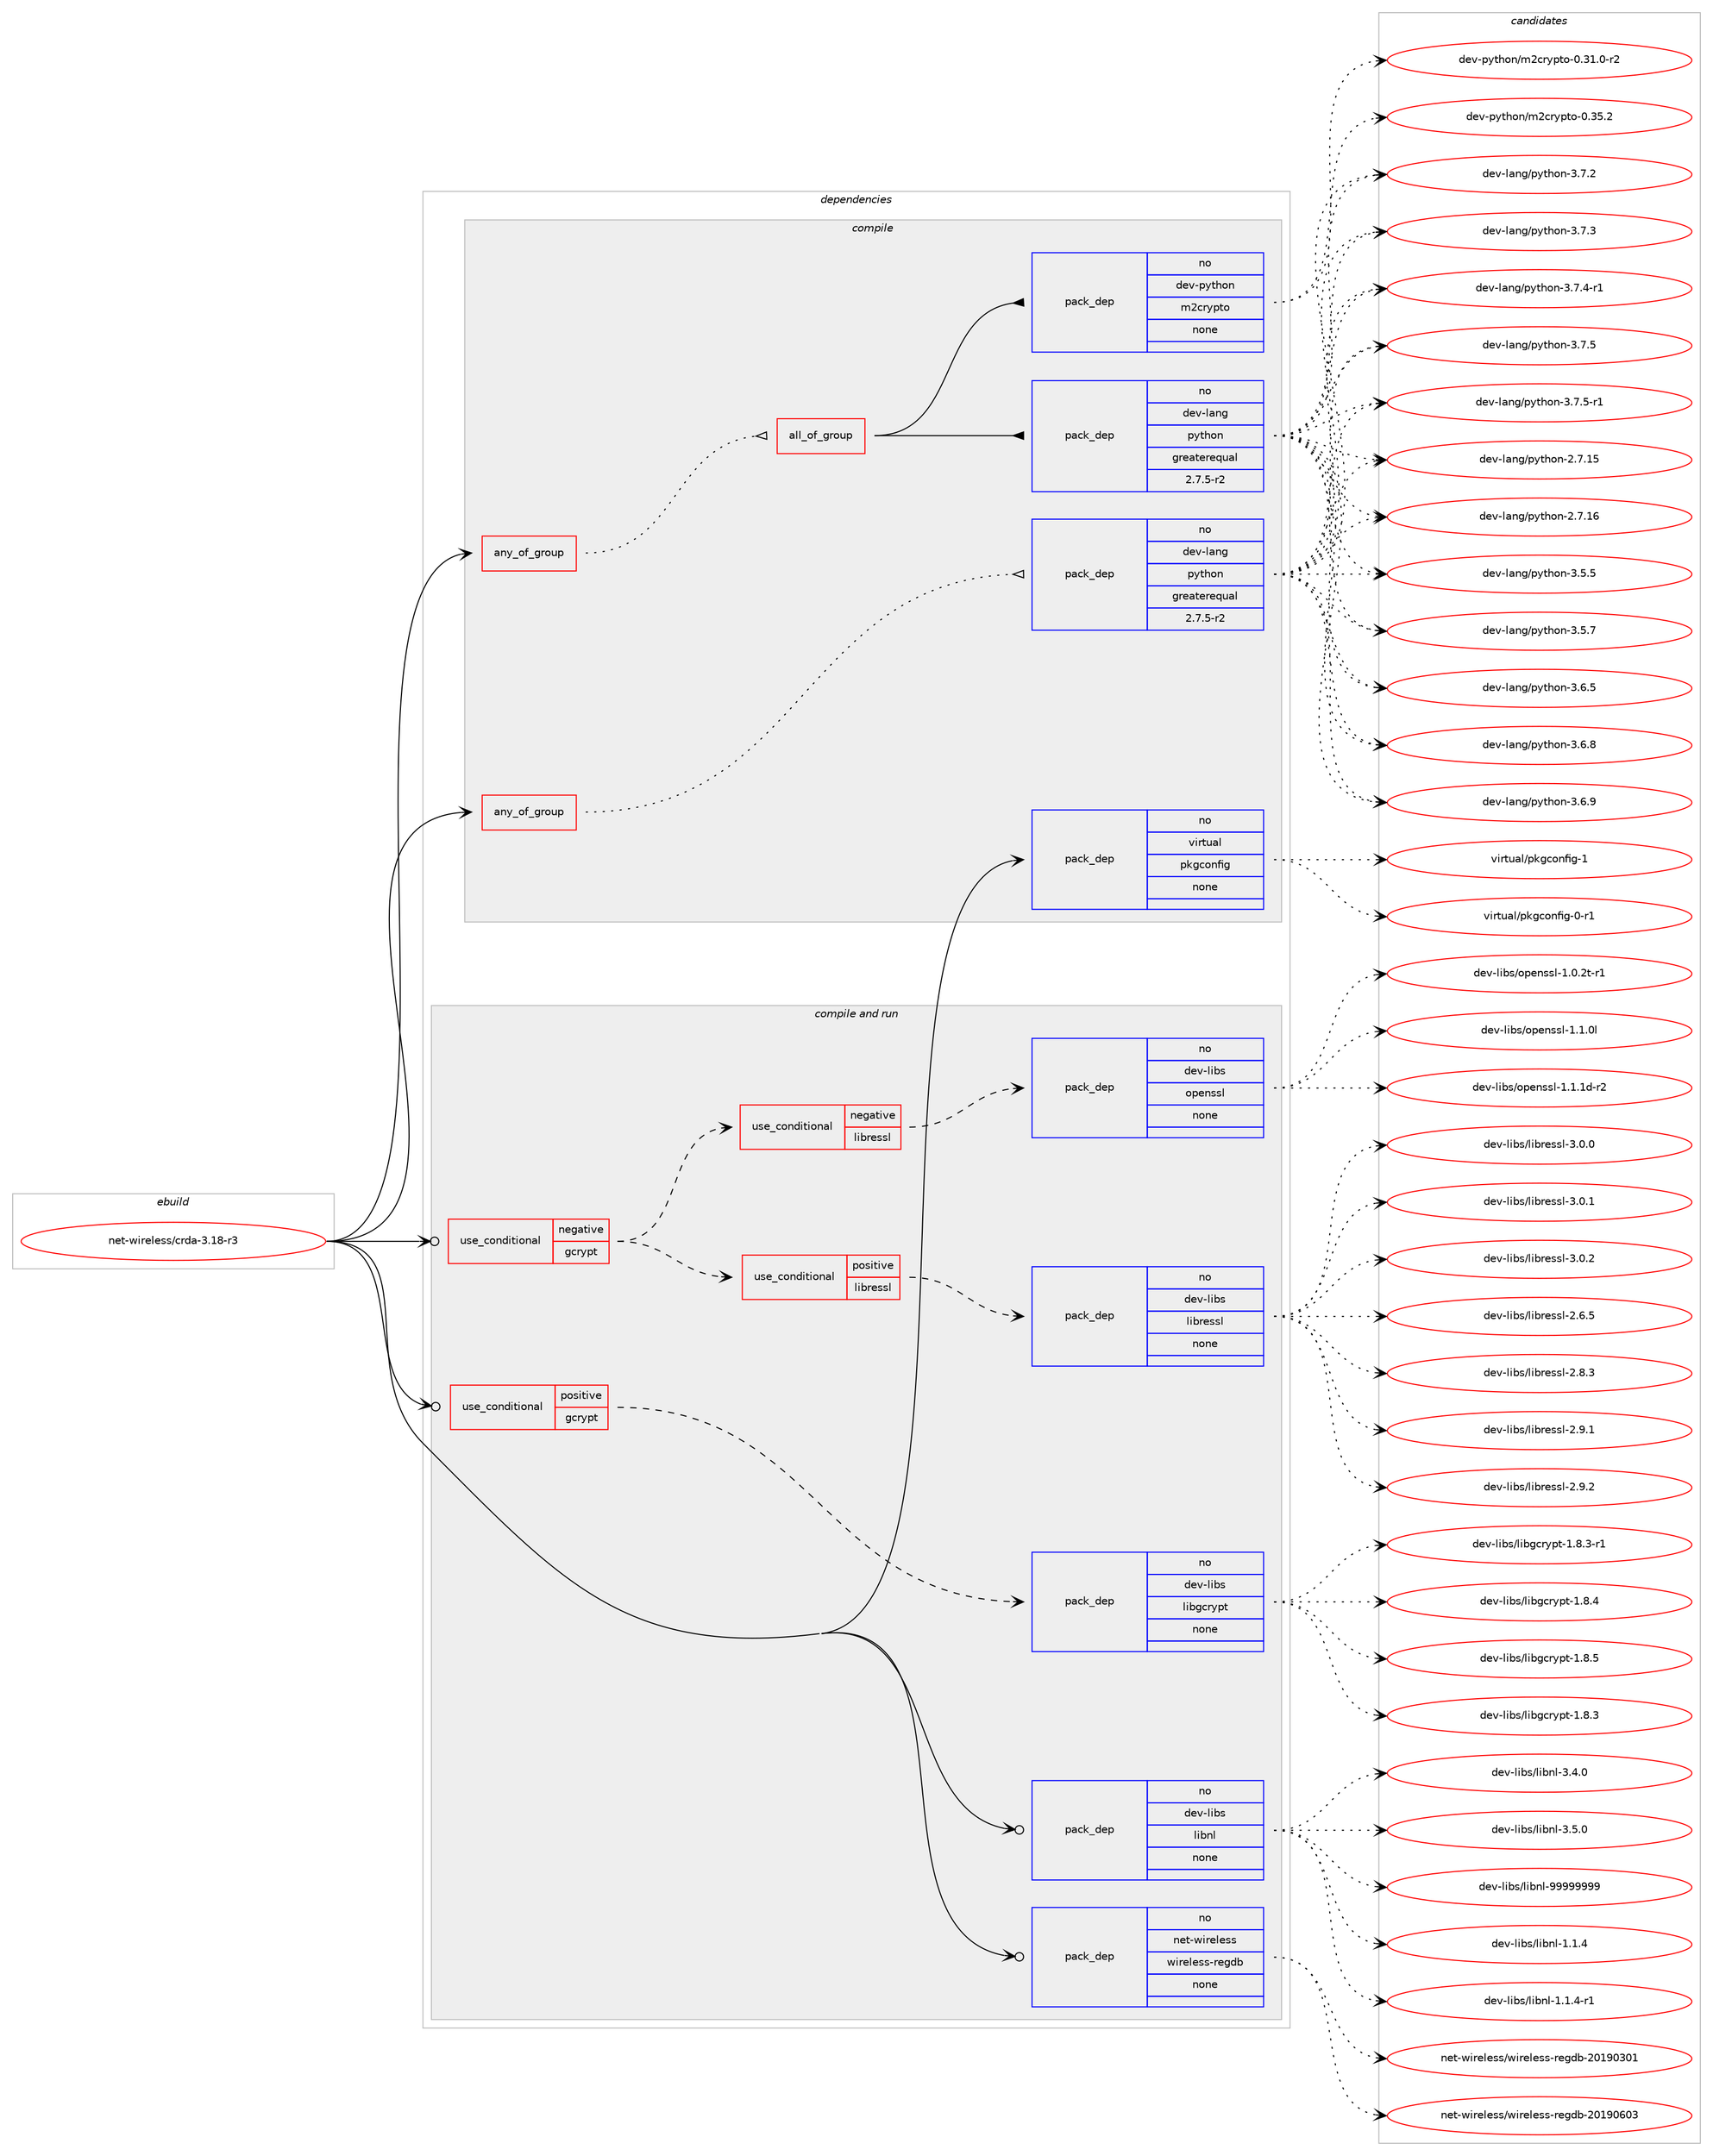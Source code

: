 digraph prolog {

# *************
# Graph options
# *************

newrank=true;
concentrate=true;
compound=true;
graph [rankdir=LR,fontname=Helvetica,fontsize=10,ranksep=1.5];#, ranksep=2.5, nodesep=0.2];
edge  [arrowhead=vee];
node  [fontname=Helvetica,fontsize=10];

# **********
# The ebuild
# **********

subgraph cluster_leftcol {
color=gray;
rank=same;
label=<<i>ebuild</i>>;
id [label="net-wireless/crda-3.18-r3", color=red, width=4, href="../net-wireless/crda-3.18-r3.svg"];
}

# ****************
# The dependencies
# ****************

subgraph cluster_midcol {
color=gray;
label=<<i>dependencies</i>>;
subgraph cluster_compile {
fillcolor="#eeeeee";
style=filled;
label=<<i>compile</i>>;
subgraph any14405 {
dependency843996 [label=<<TABLE BORDER="0" CELLBORDER="1" CELLSPACING="0" CELLPADDING="4"><TR><TD CELLPADDING="10">any_of_group</TD></TR></TABLE>>, shape=none, color=red];subgraph all505 {
dependency843997 [label=<<TABLE BORDER="0" CELLBORDER="1" CELLSPACING="0" CELLPADDING="4"><TR><TD CELLPADDING="10">all_of_group</TD></TR></TABLE>>, shape=none, color=red];subgraph pack623225 {
dependency843998 [label=<<TABLE BORDER="0" CELLBORDER="1" CELLSPACING="0" CELLPADDING="4" WIDTH="220"><TR><TD ROWSPAN="6" CELLPADDING="30">pack_dep</TD></TR><TR><TD WIDTH="110">no</TD></TR><TR><TD>dev-lang</TD></TR><TR><TD>python</TD></TR><TR><TD>greaterequal</TD></TR><TR><TD>2.7.5-r2</TD></TR></TABLE>>, shape=none, color=blue];
}
dependency843997:e -> dependency843998:w [weight=20,style="solid",arrowhead="inv"];
subgraph pack623226 {
dependency843999 [label=<<TABLE BORDER="0" CELLBORDER="1" CELLSPACING="0" CELLPADDING="4" WIDTH="220"><TR><TD ROWSPAN="6" CELLPADDING="30">pack_dep</TD></TR><TR><TD WIDTH="110">no</TD></TR><TR><TD>dev-python</TD></TR><TR><TD>m2crypto</TD></TR><TR><TD>none</TD></TR><TR><TD></TD></TR></TABLE>>, shape=none, color=blue];
}
dependency843997:e -> dependency843999:w [weight=20,style="solid",arrowhead="inv"];
}
dependency843996:e -> dependency843997:w [weight=20,style="dotted",arrowhead="oinv"];
}
id:e -> dependency843996:w [weight=20,style="solid",arrowhead="vee"];
subgraph any14406 {
dependency844000 [label=<<TABLE BORDER="0" CELLBORDER="1" CELLSPACING="0" CELLPADDING="4"><TR><TD CELLPADDING="10">any_of_group</TD></TR></TABLE>>, shape=none, color=red];subgraph pack623227 {
dependency844001 [label=<<TABLE BORDER="0" CELLBORDER="1" CELLSPACING="0" CELLPADDING="4" WIDTH="220"><TR><TD ROWSPAN="6" CELLPADDING="30">pack_dep</TD></TR><TR><TD WIDTH="110">no</TD></TR><TR><TD>dev-lang</TD></TR><TR><TD>python</TD></TR><TR><TD>greaterequal</TD></TR><TR><TD>2.7.5-r2</TD></TR></TABLE>>, shape=none, color=blue];
}
dependency844000:e -> dependency844001:w [weight=20,style="dotted",arrowhead="oinv"];
}
id:e -> dependency844000:w [weight=20,style="solid",arrowhead="vee"];
subgraph pack623228 {
dependency844002 [label=<<TABLE BORDER="0" CELLBORDER="1" CELLSPACING="0" CELLPADDING="4" WIDTH="220"><TR><TD ROWSPAN="6" CELLPADDING="30">pack_dep</TD></TR><TR><TD WIDTH="110">no</TD></TR><TR><TD>virtual</TD></TR><TR><TD>pkgconfig</TD></TR><TR><TD>none</TD></TR><TR><TD></TD></TR></TABLE>>, shape=none, color=blue];
}
id:e -> dependency844002:w [weight=20,style="solid",arrowhead="vee"];
}
subgraph cluster_compileandrun {
fillcolor="#eeeeee";
style=filled;
label=<<i>compile and run</i>>;
subgraph cond205864 {
dependency844003 [label=<<TABLE BORDER="0" CELLBORDER="1" CELLSPACING="0" CELLPADDING="4"><TR><TD ROWSPAN="3" CELLPADDING="10">use_conditional</TD></TR><TR><TD>negative</TD></TR><TR><TD>gcrypt</TD></TR></TABLE>>, shape=none, color=red];
subgraph cond205865 {
dependency844004 [label=<<TABLE BORDER="0" CELLBORDER="1" CELLSPACING="0" CELLPADDING="4"><TR><TD ROWSPAN="3" CELLPADDING="10">use_conditional</TD></TR><TR><TD>negative</TD></TR><TR><TD>libressl</TD></TR></TABLE>>, shape=none, color=red];
subgraph pack623229 {
dependency844005 [label=<<TABLE BORDER="0" CELLBORDER="1" CELLSPACING="0" CELLPADDING="4" WIDTH="220"><TR><TD ROWSPAN="6" CELLPADDING="30">pack_dep</TD></TR><TR><TD WIDTH="110">no</TD></TR><TR><TD>dev-libs</TD></TR><TR><TD>openssl</TD></TR><TR><TD>none</TD></TR><TR><TD></TD></TR></TABLE>>, shape=none, color=blue];
}
dependency844004:e -> dependency844005:w [weight=20,style="dashed",arrowhead="vee"];
}
dependency844003:e -> dependency844004:w [weight=20,style="dashed",arrowhead="vee"];
subgraph cond205866 {
dependency844006 [label=<<TABLE BORDER="0" CELLBORDER="1" CELLSPACING="0" CELLPADDING="4"><TR><TD ROWSPAN="3" CELLPADDING="10">use_conditional</TD></TR><TR><TD>positive</TD></TR><TR><TD>libressl</TD></TR></TABLE>>, shape=none, color=red];
subgraph pack623230 {
dependency844007 [label=<<TABLE BORDER="0" CELLBORDER="1" CELLSPACING="0" CELLPADDING="4" WIDTH="220"><TR><TD ROWSPAN="6" CELLPADDING="30">pack_dep</TD></TR><TR><TD WIDTH="110">no</TD></TR><TR><TD>dev-libs</TD></TR><TR><TD>libressl</TD></TR><TR><TD>none</TD></TR><TR><TD></TD></TR></TABLE>>, shape=none, color=blue];
}
dependency844006:e -> dependency844007:w [weight=20,style="dashed",arrowhead="vee"];
}
dependency844003:e -> dependency844006:w [weight=20,style="dashed",arrowhead="vee"];
}
id:e -> dependency844003:w [weight=20,style="solid",arrowhead="odotvee"];
subgraph cond205867 {
dependency844008 [label=<<TABLE BORDER="0" CELLBORDER="1" CELLSPACING="0" CELLPADDING="4"><TR><TD ROWSPAN="3" CELLPADDING="10">use_conditional</TD></TR><TR><TD>positive</TD></TR><TR><TD>gcrypt</TD></TR></TABLE>>, shape=none, color=red];
subgraph pack623231 {
dependency844009 [label=<<TABLE BORDER="0" CELLBORDER="1" CELLSPACING="0" CELLPADDING="4" WIDTH="220"><TR><TD ROWSPAN="6" CELLPADDING="30">pack_dep</TD></TR><TR><TD WIDTH="110">no</TD></TR><TR><TD>dev-libs</TD></TR><TR><TD>libgcrypt</TD></TR><TR><TD>none</TD></TR><TR><TD></TD></TR></TABLE>>, shape=none, color=blue];
}
dependency844008:e -> dependency844009:w [weight=20,style="dashed",arrowhead="vee"];
}
id:e -> dependency844008:w [weight=20,style="solid",arrowhead="odotvee"];
subgraph pack623232 {
dependency844010 [label=<<TABLE BORDER="0" CELLBORDER="1" CELLSPACING="0" CELLPADDING="4" WIDTH="220"><TR><TD ROWSPAN="6" CELLPADDING="30">pack_dep</TD></TR><TR><TD WIDTH="110">no</TD></TR><TR><TD>dev-libs</TD></TR><TR><TD>libnl</TD></TR><TR><TD>none</TD></TR><TR><TD></TD></TR></TABLE>>, shape=none, color=blue];
}
id:e -> dependency844010:w [weight=20,style="solid",arrowhead="odotvee"];
subgraph pack623233 {
dependency844011 [label=<<TABLE BORDER="0" CELLBORDER="1" CELLSPACING="0" CELLPADDING="4" WIDTH="220"><TR><TD ROWSPAN="6" CELLPADDING="30">pack_dep</TD></TR><TR><TD WIDTH="110">no</TD></TR><TR><TD>net-wireless</TD></TR><TR><TD>wireless-regdb</TD></TR><TR><TD>none</TD></TR><TR><TD></TD></TR></TABLE>>, shape=none, color=blue];
}
id:e -> dependency844011:w [weight=20,style="solid",arrowhead="odotvee"];
}
subgraph cluster_run {
fillcolor="#eeeeee";
style=filled;
label=<<i>run</i>>;
}
}

# **************
# The candidates
# **************

subgraph cluster_choices {
rank=same;
color=gray;
label=<<i>candidates</i>>;

subgraph choice623225 {
color=black;
nodesep=1;
choice10010111845108971101034711212111610411111045504655464953 [label="dev-lang/python-2.7.15", color=red, width=4,href="../dev-lang/python-2.7.15.svg"];
choice10010111845108971101034711212111610411111045504655464954 [label="dev-lang/python-2.7.16", color=red, width=4,href="../dev-lang/python-2.7.16.svg"];
choice100101118451089711010347112121116104111110455146534653 [label="dev-lang/python-3.5.5", color=red, width=4,href="../dev-lang/python-3.5.5.svg"];
choice100101118451089711010347112121116104111110455146534655 [label="dev-lang/python-3.5.7", color=red, width=4,href="../dev-lang/python-3.5.7.svg"];
choice100101118451089711010347112121116104111110455146544653 [label="dev-lang/python-3.6.5", color=red, width=4,href="../dev-lang/python-3.6.5.svg"];
choice100101118451089711010347112121116104111110455146544656 [label="dev-lang/python-3.6.8", color=red, width=4,href="../dev-lang/python-3.6.8.svg"];
choice100101118451089711010347112121116104111110455146544657 [label="dev-lang/python-3.6.9", color=red, width=4,href="../dev-lang/python-3.6.9.svg"];
choice100101118451089711010347112121116104111110455146554650 [label="dev-lang/python-3.7.2", color=red, width=4,href="../dev-lang/python-3.7.2.svg"];
choice100101118451089711010347112121116104111110455146554651 [label="dev-lang/python-3.7.3", color=red, width=4,href="../dev-lang/python-3.7.3.svg"];
choice1001011184510897110103471121211161041111104551465546524511449 [label="dev-lang/python-3.7.4-r1", color=red, width=4,href="../dev-lang/python-3.7.4-r1.svg"];
choice100101118451089711010347112121116104111110455146554653 [label="dev-lang/python-3.7.5", color=red, width=4,href="../dev-lang/python-3.7.5.svg"];
choice1001011184510897110103471121211161041111104551465546534511449 [label="dev-lang/python-3.7.5-r1", color=red, width=4,href="../dev-lang/python-3.7.5-r1.svg"];
dependency843998:e -> choice10010111845108971101034711212111610411111045504655464953:w [style=dotted,weight="100"];
dependency843998:e -> choice10010111845108971101034711212111610411111045504655464954:w [style=dotted,weight="100"];
dependency843998:e -> choice100101118451089711010347112121116104111110455146534653:w [style=dotted,weight="100"];
dependency843998:e -> choice100101118451089711010347112121116104111110455146534655:w [style=dotted,weight="100"];
dependency843998:e -> choice100101118451089711010347112121116104111110455146544653:w [style=dotted,weight="100"];
dependency843998:e -> choice100101118451089711010347112121116104111110455146544656:w [style=dotted,weight="100"];
dependency843998:e -> choice100101118451089711010347112121116104111110455146544657:w [style=dotted,weight="100"];
dependency843998:e -> choice100101118451089711010347112121116104111110455146554650:w [style=dotted,weight="100"];
dependency843998:e -> choice100101118451089711010347112121116104111110455146554651:w [style=dotted,weight="100"];
dependency843998:e -> choice1001011184510897110103471121211161041111104551465546524511449:w [style=dotted,weight="100"];
dependency843998:e -> choice100101118451089711010347112121116104111110455146554653:w [style=dotted,weight="100"];
dependency843998:e -> choice1001011184510897110103471121211161041111104551465546534511449:w [style=dotted,weight="100"];
}
subgraph choice623226 {
color=black;
nodesep=1;
choice10010111845112121116104111110471095099114121112116111454846514946484511450 [label="dev-python/m2crypto-0.31.0-r2", color=red, width=4,href="../dev-python/m2crypto-0.31.0-r2.svg"];
choice1001011184511212111610411111047109509911412111211611145484651534650 [label="dev-python/m2crypto-0.35.2", color=red, width=4,href="../dev-python/m2crypto-0.35.2.svg"];
dependency843999:e -> choice10010111845112121116104111110471095099114121112116111454846514946484511450:w [style=dotted,weight="100"];
dependency843999:e -> choice1001011184511212111610411111047109509911412111211611145484651534650:w [style=dotted,weight="100"];
}
subgraph choice623227 {
color=black;
nodesep=1;
choice10010111845108971101034711212111610411111045504655464953 [label="dev-lang/python-2.7.15", color=red, width=4,href="../dev-lang/python-2.7.15.svg"];
choice10010111845108971101034711212111610411111045504655464954 [label="dev-lang/python-2.7.16", color=red, width=4,href="../dev-lang/python-2.7.16.svg"];
choice100101118451089711010347112121116104111110455146534653 [label="dev-lang/python-3.5.5", color=red, width=4,href="../dev-lang/python-3.5.5.svg"];
choice100101118451089711010347112121116104111110455146534655 [label="dev-lang/python-3.5.7", color=red, width=4,href="../dev-lang/python-3.5.7.svg"];
choice100101118451089711010347112121116104111110455146544653 [label="dev-lang/python-3.6.5", color=red, width=4,href="../dev-lang/python-3.6.5.svg"];
choice100101118451089711010347112121116104111110455146544656 [label="dev-lang/python-3.6.8", color=red, width=4,href="../dev-lang/python-3.6.8.svg"];
choice100101118451089711010347112121116104111110455146544657 [label="dev-lang/python-3.6.9", color=red, width=4,href="../dev-lang/python-3.6.9.svg"];
choice100101118451089711010347112121116104111110455146554650 [label="dev-lang/python-3.7.2", color=red, width=4,href="../dev-lang/python-3.7.2.svg"];
choice100101118451089711010347112121116104111110455146554651 [label="dev-lang/python-3.7.3", color=red, width=4,href="../dev-lang/python-3.7.3.svg"];
choice1001011184510897110103471121211161041111104551465546524511449 [label="dev-lang/python-3.7.4-r1", color=red, width=4,href="../dev-lang/python-3.7.4-r1.svg"];
choice100101118451089711010347112121116104111110455146554653 [label="dev-lang/python-3.7.5", color=red, width=4,href="../dev-lang/python-3.7.5.svg"];
choice1001011184510897110103471121211161041111104551465546534511449 [label="dev-lang/python-3.7.5-r1", color=red, width=4,href="../dev-lang/python-3.7.5-r1.svg"];
dependency844001:e -> choice10010111845108971101034711212111610411111045504655464953:w [style=dotted,weight="100"];
dependency844001:e -> choice10010111845108971101034711212111610411111045504655464954:w [style=dotted,weight="100"];
dependency844001:e -> choice100101118451089711010347112121116104111110455146534653:w [style=dotted,weight="100"];
dependency844001:e -> choice100101118451089711010347112121116104111110455146534655:w [style=dotted,weight="100"];
dependency844001:e -> choice100101118451089711010347112121116104111110455146544653:w [style=dotted,weight="100"];
dependency844001:e -> choice100101118451089711010347112121116104111110455146544656:w [style=dotted,weight="100"];
dependency844001:e -> choice100101118451089711010347112121116104111110455146544657:w [style=dotted,weight="100"];
dependency844001:e -> choice100101118451089711010347112121116104111110455146554650:w [style=dotted,weight="100"];
dependency844001:e -> choice100101118451089711010347112121116104111110455146554651:w [style=dotted,weight="100"];
dependency844001:e -> choice1001011184510897110103471121211161041111104551465546524511449:w [style=dotted,weight="100"];
dependency844001:e -> choice100101118451089711010347112121116104111110455146554653:w [style=dotted,weight="100"];
dependency844001:e -> choice1001011184510897110103471121211161041111104551465546534511449:w [style=dotted,weight="100"];
}
subgraph choice623228 {
color=black;
nodesep=1;
choice11810511411611797108471121071039911111010210510345484511449 [label="virtual/pkgconfig-0-r1", color=red, width=4,href="../virtual/pkgconfig-0-r1.svg"];
choice1181051141161179710847112107103991111101021051034549 [label="virtual/pkgconfig-1", color=red, width=4,href="../virtual/pkgconfig-1.svg"];
dependency844002:e -> choice11810511411611797108471121071039911111010210510345484511449:w [style=dotted,weight="100"];
dependency844002:e -> choice1181051141161179710847112107103991111101021051034549:w [style=dotted,weight="100"];
}
subgraph choice623229 {
color=black;
nodesep=1;
choice1001011184510810598115471111121011101151151084549464846501164511449 [label="dev-libs/openssl-1.0.2t-r1", color=red, width=4,href="../dev-libs/openssl-1.0.2t-r1.svg"];
choice100101118451081059811547111112101110115115108454946494648108 [label="dev-libs/openssl-1.1.0l", color=red, width=4,href="../dev-libs/openssl-1.1.0l.svg"];
choice1001011184510810598115471111121011101151151084549464946491004511450 [label="dev-libs/openssl-1.1.1d-r2", color=red, width=4,href="../dev-libs/openssl-1.1.1d-r2.svg"];
dependency844005:e -> choice1001011184510810598115471111121011101151151084549464846501164511449:w [style=dotted,weight="100"];
dependency844005:e -> choice100101118451081059811547111112101110115115108454946494648108:w [style=dotted,weight="100"];
dependency844005:e -> choice1001011184510810598115471111121011101151151084549464946491004511450:w [style=dotted,weight="100"];
}
subgraph choice623230 {
color=black;
nodesep=1;
choice10010111845108105981154710810598114101115115108455046544653 [label="dev-libs/libressl-2.6.5", color=red, width=4,href="../dev-libs/libressl-2.6.5.svg"];
choice10010111845108105981154710810598114101115115108455046564651 [label="dev-libs/libressl-2.8.3", color=red, width=4,href="../dev-libs/libressl-2.8.3.svg"];
choice10010111845108105981154710810598114101115115108455046574649 [label="dev-libs/libressl-2.9.1", color=red, width=4,href="../dev-libs/libressl-2.9.1.svg"];
choice10010111845108105981154710810598114101115115108455046574650 [label="dev-libs/libressl-2.9.2", color=red, width=4,href="../dev-libs/libressl-2.9.2.svg"];
choice10010111845108105981154710810598114101115115108455146484648 [label="dev-libs/libressl-3.0.0", color=red, width=4,href="../dev-libs/libressl-3.0.0.svg"];
choice10010111845108105981154710810598114101115115108455146484649 [label="dev-libs/libressl-3.0.1", color=red, width=4,href="../dev-libs/libressl-3.0.1.svg"];
choice10010111845108105981154710810598114101115115108455146484650 [label="dev-libs/libressl-3.0.2", color=red, width=4,href="../dev-libs/libressl-3.0.2.svg"];
dependency844007:e -> choice10010111845108105981154710810598114101115115108455046544653:w [style=dotted,weight="100"];
dependency844007:e -> choice10010111845108105981154710810598114101115115108455046564651:w [style=dotted,weight="100"];
dependency844007:e -> choice10010111845108105981154710810598114101115115108455046574649:w [style=dotted,weight="100"];
dependency844007:e -> choice10010111845108105981154710810598114101115115108455046574650:w [style=dotted,weight="100"];
dependency844007:e -> choice10010111845108105981154710810598114101115115108455146484648:w [style=dotted,weight="100"];
dependency844007:e -> choice10010111845108105981154710810598114101115115108455146484649:w [style=dotted,weight="100"];
dependency844007:e -> choice10010111845108105981154710810598114101115115108455146484650:w [style=dotted,weight="100"];
}
subgraph choice623231 {
color=black;
nodesep=1;
choice1001011184510810598115471081059810399114121112116454946564651 [label="dev-libs/libgcrypt-1.8.3", color=red, width=4,href="../dev-libs/libgcrypt-1.8.3.svg"];
choice10010111845108105981154710810598103991141211121164549465646514511449 [label="dev-libs/libgcrypt-1.8.3-r1", color=red, width=4,href="../dev-libs/libgcrypt-1.8.3-r1.svg"];
choice1001011184510810598115471081059810399114121112116454946564652 [label="dev-libs/libgcrypt-1.8.4", color=red, width=4,href="../dev-libs/libgcrypt-1.8.4.svg"];
choice1001011184510810598115471081059810399114121112116454946564653 [label="dev-libs/libgcrypt-1.8.5", color=red, width=4,href="../dev-libs/libgcrypt-1.8.5.svg"];
dependency844009:e -> choice1001011184510810598115471081059810399114121112116454946564651:w [style=dotted,weight="100"];
dependency844009:e -> choice10010111845108105981154710810598103991141211121164549465646514511449:w [style=dotted,weight="100"];
dependency844009:e -> choice1001011184510810598115471081059810399114121112116454946564652:w [style=dotted,weight="100"];
dependency844009:e -> choice1001011184510810598115471081059810399114121112116454946564653:w [style=dotted,weight="100"];
}
subgraph choice623232 {
color=black;
nodesep=1;
choice10010111845108105981154710810598110108454946494652 [label="dev-libs/libnl-1.1.4", color=red, width=4,href="../dev-libs/libnl-1.1.4.svg"];
choice100101118451081059811547108105981101084549464946524511449 [label="dev-libs/libnl-1.1.4-r1", color=red, width=4,href="../dev-libs/libnl-1.1.4-r1.svg"];
choice10010111845108105981154710810598110108455146524648 [label="dev-libs/libnl-3.4.0", color=red, width=4,href="../dev-libs/libnl-3.4.0.svg"];
choice10010111845108105981154710810598110108455146534648 [label="dev-libs/libnl-3.5.0", color=red, width=4,href="../dev-libs/libnl-3.5.0.svg"];
choice10010111845108105981154710810598110108455757575757575757 [label="dev-libs/libnl-99999999", color=red, width=4,href="../dev-libs/libnl-99999999.svg"];
dependency844010:e -> choice10010111845108105981154710810598110108454946494652:w [style=dotted,weight="100"];
dependency844010:e -> choice100101118451081059811547108105981101084549464946524511449:w [style=dotted,weight="100"];
dependency844010:e -> choice10010111845108105981154710810598110108455146524648:w [style=dotted,weight="100"];
dependency844010:e -> choice10010111845108105981154710810598110108455146534648:w [style=dotted,weight="100"];
dependency844010:e -> choice10010111845108105981154710810598110108455757575757575757:w [style=dotted,weight="100"];
}
subgraph choice623233 {
color=black;
nodesep=1;
choice11010111645119105114101108101115115471191051141011081011151154511410110310098455048495748514849 [label="net-wireless/wireless-regdb-20190301", color=red, width=4,href="../net-wireless/wireless-regdb-20190301.svg"];
choice11010111645119105114101108101115115471191051141011081011151154511410110310098455048495748544851 [label="net-wireless/wireless-regdb-20190603", color=red, width=4,href="../net-wireless/wireless-regdb-20190603.svg"];
dependency844011:e -> choice11010111645119105114101108101115115471191051141011081011151154511410110310098455048495748514849:w [style=dotted,weight="100"];
dependency844011:e -> choice11010111645119105114101108101115115471191051141011081011151154511410110310098455048495748544851:w [style=dotted,weight="100"];
}
}

}
